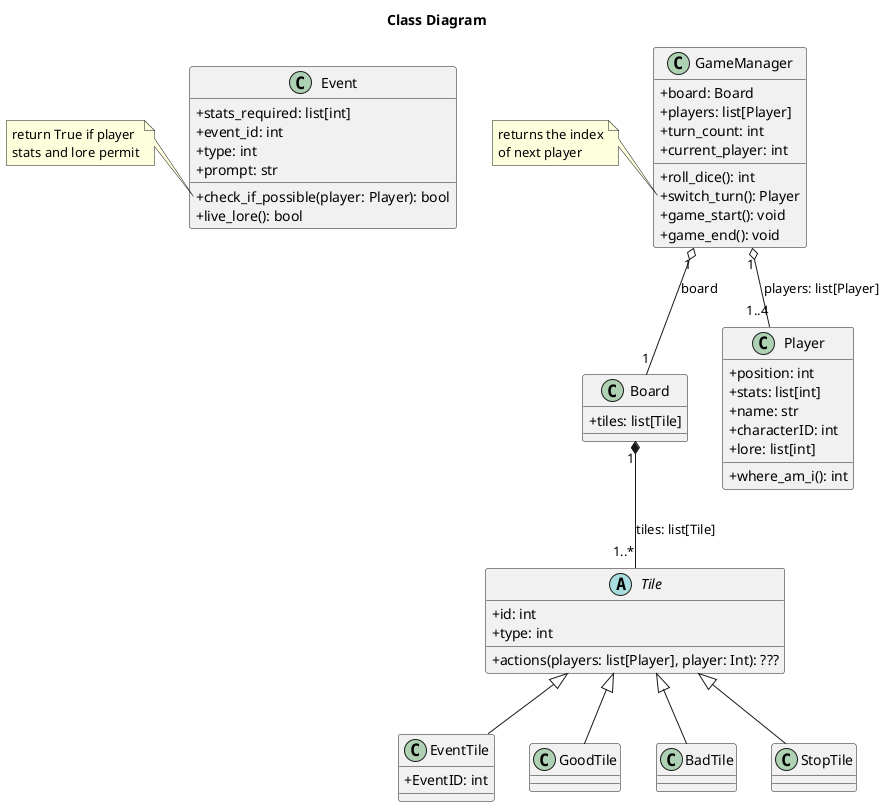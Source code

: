 @startuml
title "Class Diagram"
' skinparam shadowing false
skinparam classAttributeIconSize 0

class Board {
    +tiles: list[Tile]
}
Board "1" *-- "1..*" Tile: tiles: list[Tile]

abstract class Tile {
    +id: int
    +type: int
    +actions(players: list[Player], player: Int): ???
}

class EventTile {
    +EventID: int
}

class GoodTile {

}

class BadTile {

}

class StopTile {

}

Tile <|-- EventTile
Tile <|-- StopTile
Tile <|-- GoodTile
Tile <|-- BadTile

class Player {
    +position: int
    +stats: list[int]
    +name: str
    +characterID: int
    +lore: list[int]

    ' getter for Player:position
    +where_am_i(): int
}

class Event {
    +stats_required: list[int]
    +event_id: int
    +type: int
    +prompt: str
    ' check if already encountered this event
    +check_if_possible(player: Player): bool
    ' activate this event, return True if successful
    +live_lore(): bool
}
note left of Event::check_if_possible
return True if player
stats and lore permit
end note

class GameManager {
    +board: Board
    +players: list[Player]
    +turn_count: int
    +current_player: int
    +roll_dice(): int
    +switch_turn(): Player
    +game_start(): void
    +game_end(): void
}
note left of GameManager::switch_turn
returns the index
of next player
end note
GameManager "1" o-- "1..4" Player: players: list[Player]
GameManager "1" o-- "1" Board: board


@enduml